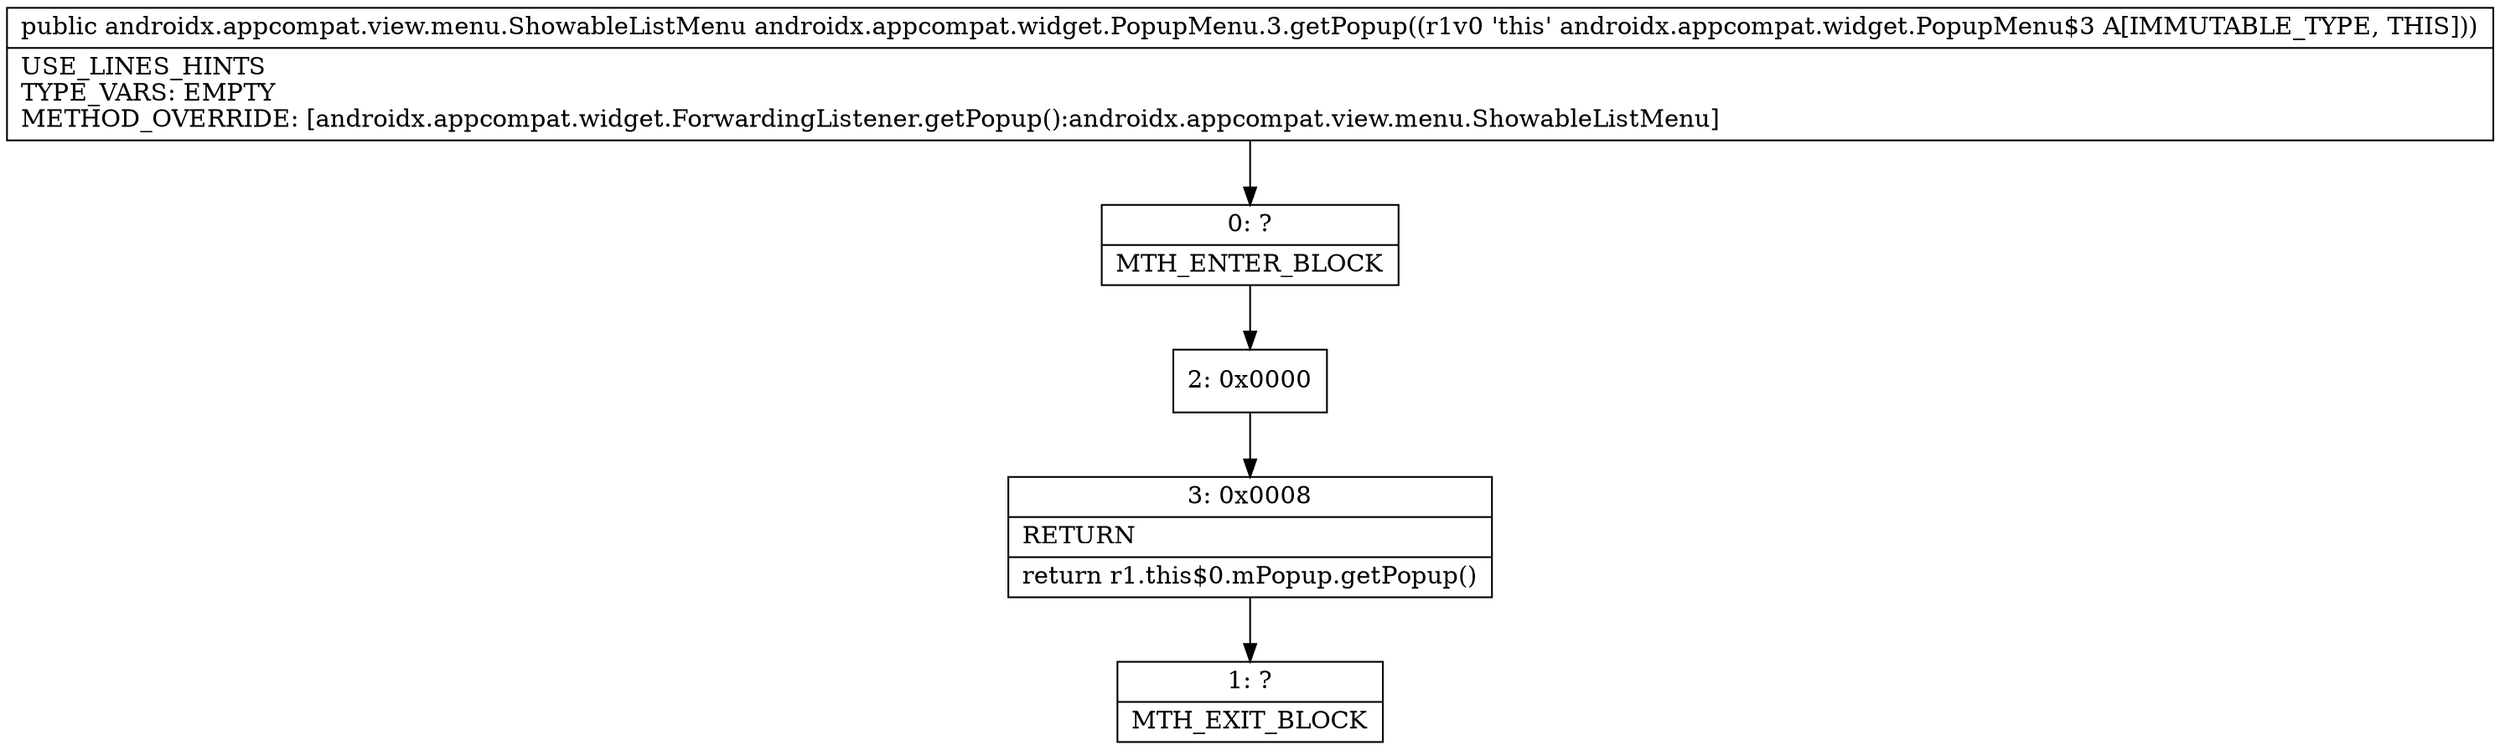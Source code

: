 digraph "CFG forandroidx.appcompat.widget.PopupMenu.3.getPopup()Landroidx\/appcompat\/view\/menu\/ShowableListMenu;" {
Node_0 [shape=record,label="{0\:\ ?|MTH_ENTER_BLOCK\l}"];
Node_2 [shape=record,label="{2\:\ 0x0000}"];
Node_3 [shape=record,label="{3\:\ 0x0008|RETURN\l|return r1.this$0.mPopup.getPopup()\l}"];
Node_1 [shape=record,label="{1\:\ ?|MTH_EXIT_BLOCK\l}"];
MethodNode[shape=record,label="{public androidx.appcompat.view.menu.ShowableListMenu androidx.appcompat.widget.PopupMenu.3.getPopup((r1v0 'this' androidx.appcompat.widget.PopupMenu$3 A[IMMUTABLE_TYPE, THIS]))  | USE_LINES_HINTS\lTYPE_VARS: EMPTY\lMETHOD_OVERRIDE: [androidx.appcompat.widget.ForwardingListener.getPopup():androidx.appcompat.view.menu.ShowableListMenu]\l}"];
MethodNode -> Node_0;Node_0 -> Node_2;
Node_2 -> Node_3;
Node_3 -> Node_1;
}

